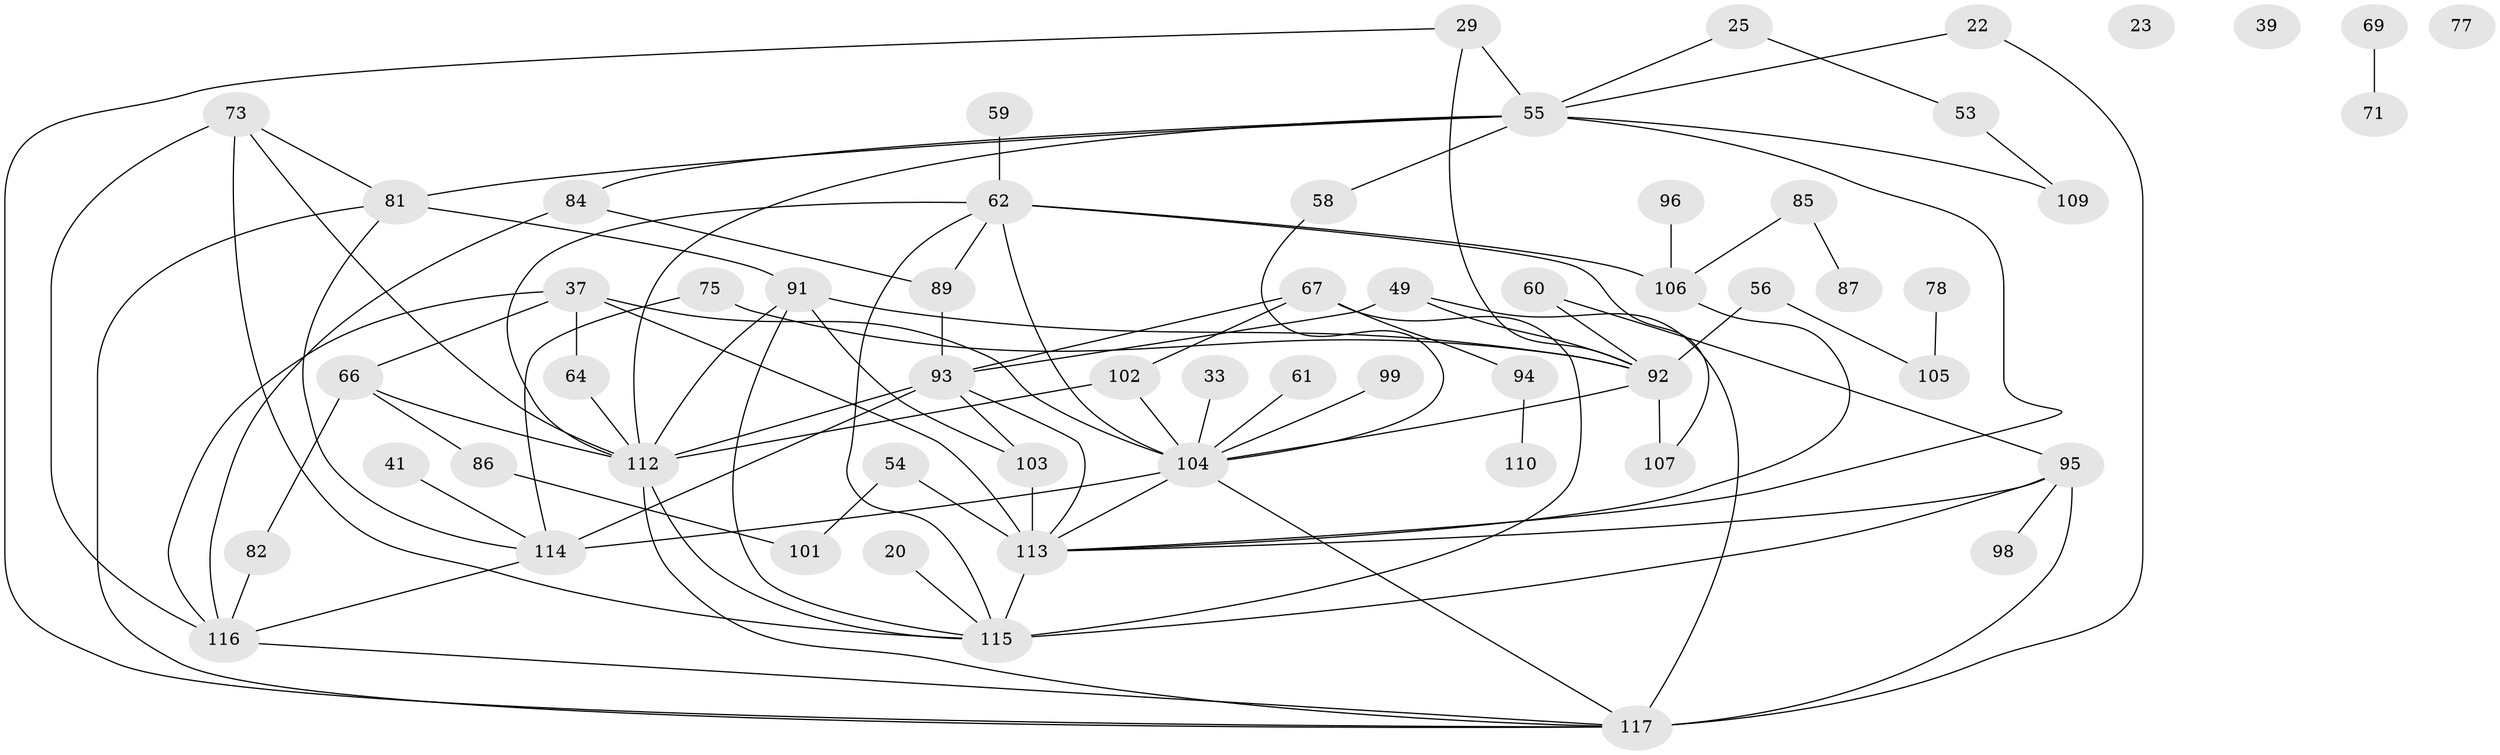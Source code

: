 // original degree distribution, {2: 0.2905982905982906, 5: 0.09401709401709402, 1: 0.1282051282051282, 4: 0.15384615384615385, 6: 0.07692307692307693, 3: 0.21367521367521367, 0: 0.02564102564102564, 8: 0.008547008547008548, 7: 0.008547008547008548}
// Generated by graph-tools (version 1.1) at 2025/39/03/09/25 04:39:05]
// undirected, 58 vertices, 95 edges
graph export_dot {
graph [start="1"]
  node [color=gray90,style=filled];
  20;
  22;
  23;
  25;
  29 [super="+7+19"];
  33;
  37 [super="+21"];
  39;
  41;
  49;
  53;
  54;
  55 [super="+51"];
  56;
  58;
  59;
  60;
  61;
  62 [super="+34"];
  64;
  66;
  67 [super="+6+32"];
  69;
  71;
  73 [super="+52"];
  75;
  77;
  78;
  81 [super="+65+18"];
  82;
  84 [super="+30"];
  85;
  86;
  87;
  89 [super="+14+44"];
  91 [super="+63"];
  92 [super="+74"];
  93 [super="+9"];
  94;
  95 [super="+83+12+31"];
  96;
  98;
  99;
  101;
  102 [super="+35"];
  103 [super="+24"];
  104 [super="+72"];
  105;
  106 [super="+80"];
  107;
  109;
  110;
  112 [super="+97+108"];
  113 [super="+76+43+46"];
  114;
  115 [super="+16+100"];
  116 [super="+90+79"];
  117 [super="+50+111"];
  20 -- 115;
  22 -- 55;
  22 -- 117;
  25 -- 53;
  25 -- 55;
  29 -- 117;
  29 -- 92;
  29 -- 55;
  33 -- 104;
  37 -- 113 [weight=2];
  37 -- 64;
  37 -- 66;
  37 -- 104;
  37 -- 116;
  41 -- 114;
  49 -- 92 [weight=2];
  49 -- 93 [weight=2];
  49 -- 117 [weight=2];
  53 -- 109;
  54 -- 101;
  54 -- 113;
  55 -- 109;
  55 -- 113 [weight=2];
  55 -- 84;
  55 -- 58;
  55 -- 81;
  55 -- 112 [weight=4];
  56 -- 105;
  56 -- 92;
  58 -- 104;
  59 -- 62;
  60 -- 92;
  60 -- 95;
  61 -- 104;
  62 -- 115 [weight=2];
  62 -- 107;
  62 -- 104 [weight=2];
  62 -- 89;
  62 -- 106;
  62 -- 112;
  64 -- 112;
  66 -- 82;
  66 -- 86;
  66 -- 112;
  67 -- 94;
  67 -- 93;
  67 -- 115 [weight=3];
  67 -- 102;
  69 -- 71;
  73 -- 81;
  73 -- 116;
  73 -- 115 [weight=2];
  73 -- 112;
  75 -- 92;
  75 -- 114;
  78 -- 105;
  81 -- 91;
  81 -- 114;
  81 -- 117;
  82 -- 116;
  84 -- 89;
  84 -- 116;
  85 -- 87;
  85 -- 106;
  86 -- 101;
  89 -- 93;
  91 -- 115;
  91 -- 92;
  91 -- 103;
  91 -- 112;
  92 -- 107;
  92 -- 104;
  93 -- 103 [weight=2];
  93 -- 114 [weight=2];
  93 -- 113;
  93 -- 112 [weight=2];
  94 -- 110;
  95 -- 98;
  95 -- 115;
  95 -- 117;
  95 -- 113;
  96 -- 106;
  99 -- 104;
  102 -- 112;
  102 -- 104;
  103 -- 113 [weight=2];
  104 -- 113 [weight=2];
  104 -- 114;
  104 -- 117 [weight=2];
  106 -- 113;
  112 -- 115;
  112 -- 117 [weight=2];
  113 -- 115 [weight=3];
  114 -- 116;
  116 -- 117;
}
